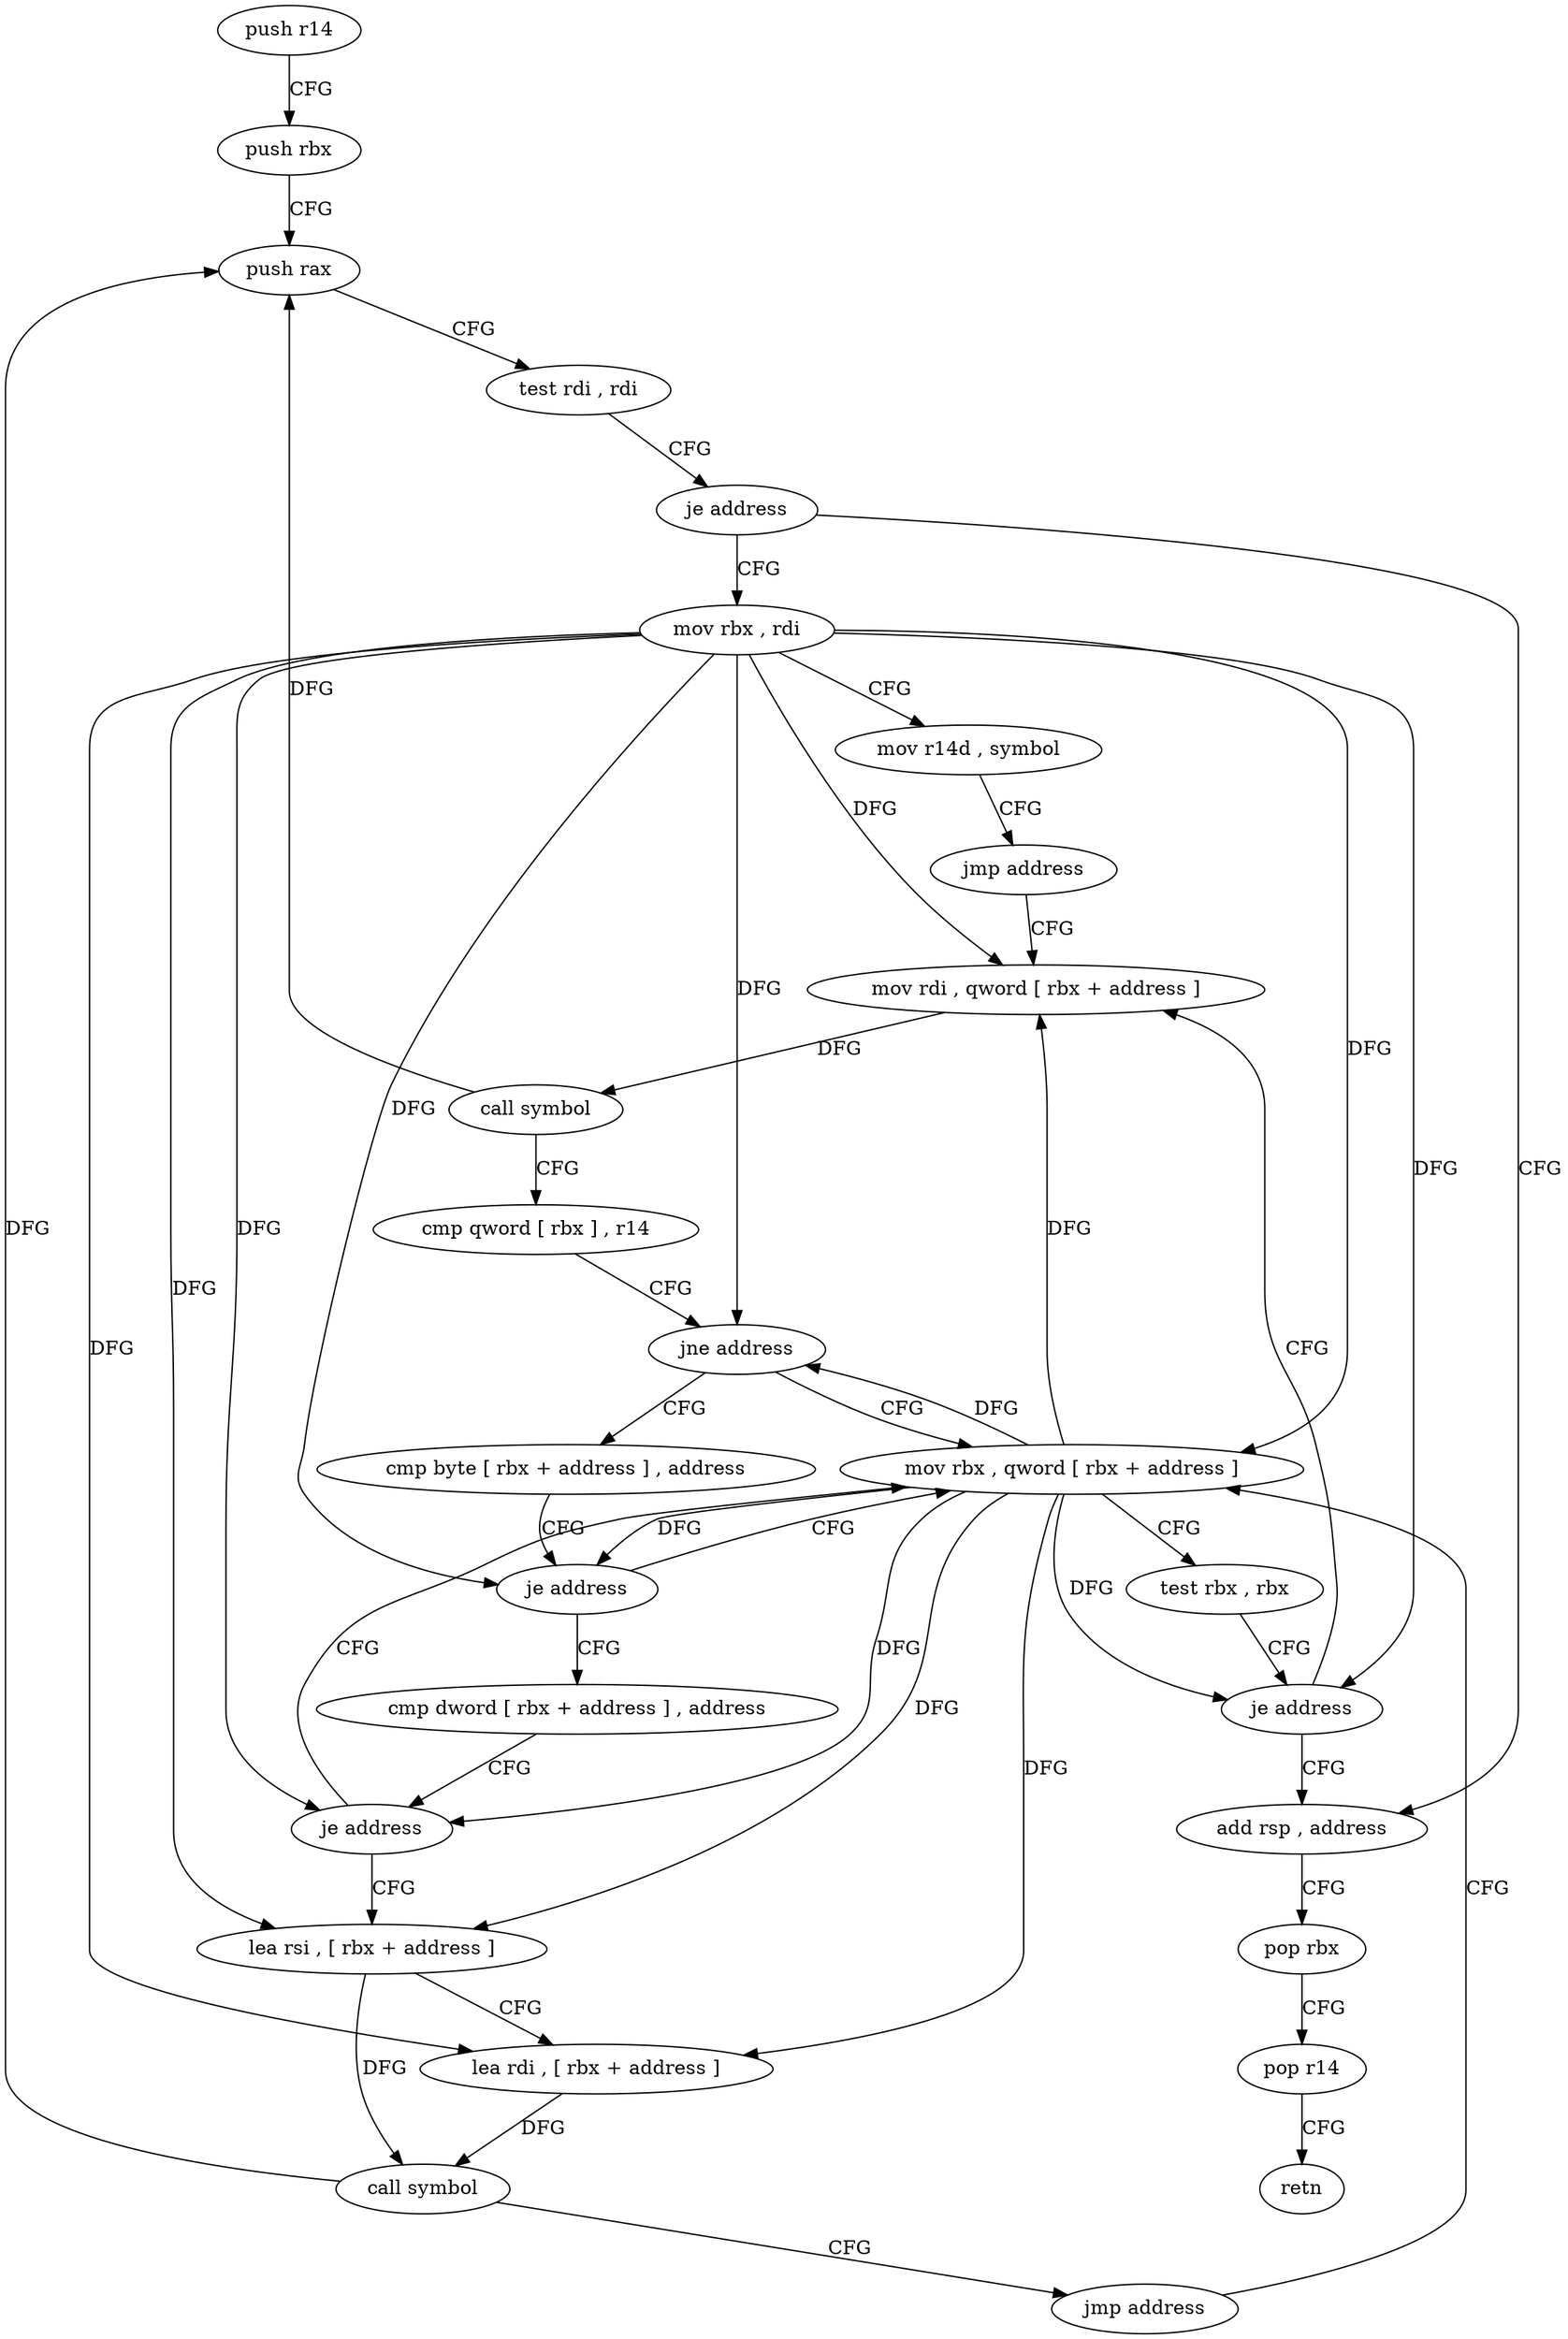 digraph "func" {
"4227552" [label = "push r14" ]
"4227554" [label = "push rbx" ]
"4227555" [label = "push rax" ]
"4227556" [label = "test rdi , rdi" ]
"4227559" [label = "je address" ]
"4227646" [label = "add rsp , address" ]
"4227561" [label = "mov rbx , rdi" ]
"4227650" [label = "pop rbx" ]
"4227651" [label = "pop r14" ]
"4227653" [label = "retn" ]
"4227564" [label = "mov r14d , symbol" ]
"4227570" [label = "jmp address" ]
"4227596" [label = "mov rdi , qword [ rbx + address ]" ]
"4227603" [label = "call symbol" ]
"4227608" [label = "cmp qword [ rbx ] , r14" ]
"4227611" [label = "jne address" ]
"4227584" [label = "mov rbx , qword [ rbx + address ]" ]
"4227613" [label = "cmp byte [ rbx + address ] , address" ]
"4227591" [label = "test rbx , rbx" ]
"4227594" [label = "je address" ]
"4227617" [label = "je address" ]
"4227619" [label = "cmp dword [ rbx + address ] , address" ]
"4227626" [label = "je address" ]
"4227628" [label = "lea rsi , [ rbx + address ]" ]
"4227635" [label = "lea rdi , [ rbx + address ]" ]
"4227639" [label = "call symbol" ]
"4227644" [label = "jmp address" ]
"4227552" -> "4227554" [ label = "CFG" ]
"4227554" -> "4227555" [ label = "CFG" ]
"4227555" -> "4227556" [ label = "CFG" ]
"4227556" -> "4227559" [ label = "CFG" ]
"4227559" -> "4227646" [ label = "CFG" ]
"4227559" -> "4227561" [ label = "CFG" ]
"4227646" -> "4227650" [ label = "CFG" ]
"4227561" -> "4227564" [ label = "CFG" ]
"4227561" -> "4227596" [ label = "DFG" ]
"4227561" -> "4227611" [ label = "DFG" ]
"4227561" -> "4227584" [ label = "DFG" ]
"4227561" -> "4227594" [ label = "DFG" ]
"4227561" -> "4227617" [ label = "DFG" ]
"4227561" -> "4227626" [ label = "DFG" ]
"4227561" -> "4227628" [ label = "DFG" ]
"4227561" -> "4227635" [ label = "DFG" ]
"4227650" -> "4227651" [ label = "CFG" ]
"4227651" -> "4227653" [ label = "CFG" ]
"4227564" -> "4227570" [ label = "CFG" ]
"4227570" -> "4227596" [ label = "CFG" ]
"4227596" -> "4227603" [ label = "DFG" ]
"4227603" -> "4227608" [ label = "CFG" ]
"4227603" -> "4227555" [ label = "DFG" ]
"4227608" -> "4227611" [ label = "CFG" ]
"4227611" -> "4227584" [ label = "CFG" ]
"4227611" -> "4227613" [ label = "CFG" ]
"4227584" -> "4227591" [ label = "CFG" ]
"4227584" -> "4227596" [ label = "DFG" ]
"4227584" -> "4227611" [ label = "DFG" ]
"4227584" -> "4227594" [ label = "DFG" ]
"4227584" -> "4227617" [ label = "DFG" ]
"4227584" -> "4227626" [ label = "DFG" ]
"4227584" -> "4227628" [ label = "DFG" ]
"4227584" -> "4227635" [ label = "DFG" ]
"4227613" -> "4227617" [ label = "CFG" ]
"4227591" -> "4227594" [ label = "CFG" ]
"4227594" -> "4227646" [ label = "CFG" ]
"4227594" -> "4227596" [ label = "CFG" ]
"4227617" -> "4227584" [ label = "CFG" ]
"4227617" -> "4227619" [ label = "CFG" ]
"4227619" -> "4227626" [ label = "CFG" ]
"4227626" -> "4227584" [ label = "CFG" ]
"4227626" -> "4227628" [ label = "CFG" ]
"4227628" -> "4227635" [ label = "CFG" ]
"4227628" -> "4227639" [ label = "DFG" ]
"4227635" -> "4227639" [ label = "DFG" ]
"4227639" -> "4227644" [ label = "CFG" ]
"4227639" -> "4227555" [ label = "DFG" ]
"4227644" -> "4227584" [ label = "CFG" ]
}

